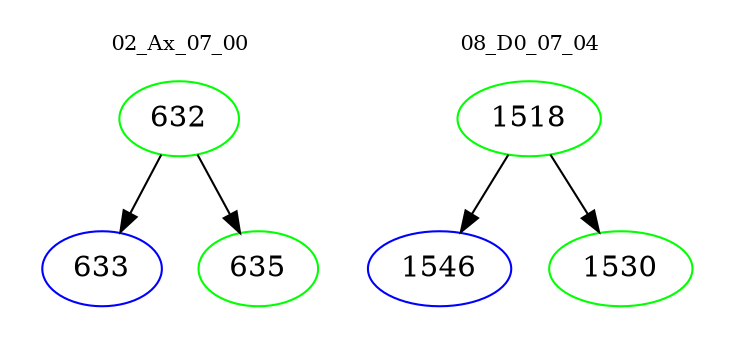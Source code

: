 digraph{
subgraph cluster_0 {
color = white
label = "02_Ax_07_00";
fontsize=10;
T0_632 [label="632", color="green"]
T0_632 -> T0_633 [color="black"]
T0_633 [label="633", color="blue"]
T0_632 -> T0_635 [color="black"]
T0_635 [label="635", color="green"]
}
subgraph cluster_1 {
color = white
label = "08_D0_07_04";
fontsize=10;
T1_1518 [label="1518", color="green"]
T1_1518 -> T1_1546 [color="black"]
T1_1546 [label="1546", color="blue"]
T1_1518 -> T1_1530 [color="black"]
T1_1530 [label="1530", color="green"]
}
}
